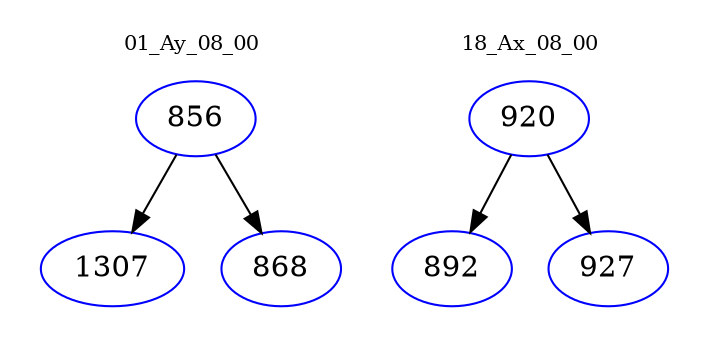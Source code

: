 digraph{
subgraph cluster_0 {
color = white
label = "01_Ay_08_00";
fontsize=10;
T0_856 [label="856", color="blue"]
T0_856 -> T0_1307 [color="black"]
T0_1307 [label="1307", color="blue"]
T0_856 -> T0_868 [color="black"]
T0_868 [label="868", color="blue"]
}
subgraph cluster_1 {
color = white
label = "18_Ax_08_00";
fontsize=10;
T1_920 [label="920", color="blue"]
T1_920 -> T1_892 [color="black"]
T1_892 [label="892", color="blue"]
T1_920 -> T1_927 [color="black"]
T1_927 [label="927", color="blue"]
}
}

